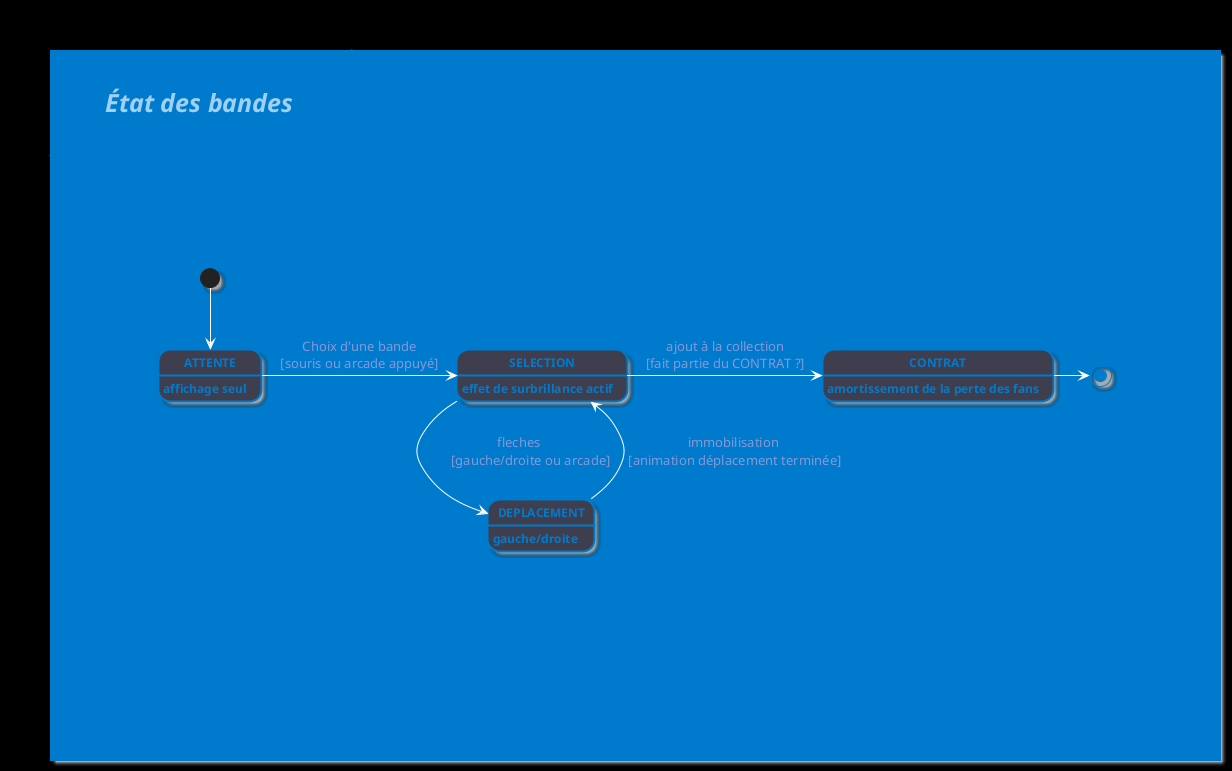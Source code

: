 @startuml "État des bandes"
' Définir le style global
skinparam {
    backgroundColor 000000
    ' #000000 = oui
    ' #007acc = oui
    ' 92cc00ff = non, donne blanc ou ignoré
    shadowing true
    ' oui
    FontName "Consolas"
    ArrowColor ffffffff
    ' #ffffffff
    ArrowFontColor 8598d6ff
    ' #8598d6ff
    StartColor ff02c4ff
    ' #ff02c4ff = non, ignoré ou noir
    EndColor ff02c4
    ' #ff02c4 = non, ignoré ou noir
}
' Style pour les states
skinparam state {
    BackgroundColor 3e3e4eff
    ' #3e3e4eff = non, ignoré ou blanc
    fontColor 007acc
    ' #007acc
    BorderThickness 2.0
    BorderColor 007acc
    ' #007acc
    FontName "Consolas"
    FontSize 12
    FontStyle bold
}
<style>
mainframe {
  LineColor #007acc
  ' #007acc
  LineThickness 2.0
  FontColor 9ed1f3ff
  ' #9ed1f3ff
  FontSize 25
  FontStyle italic
  ' non
  Margin 50
  ' non
  Padding 100
  ' non
  backgroundColor : #007acc
  ' 007acc = non, ignoré
  ' 000000ff = non, ignoré
  ' #000000 = non, ignoré
}
</style>
mainframe \n\t**État des bandes**\t\n

    state ATTENTE : affichage seul
    state SELECTION : effet de surbrillance actif
    state DEPLACEMENT : gauche/droite
    state CONTRAT : amortissement de la perte des fans

    [*] --> ATTENTE
    ATTENTE -> SELECTION : Choix d'une bande\n[souris ou arcade appuyé]
    SELECTION -> DEPLACEMENT : fleches\n\t[gauche/droite ou arcade]\t
    DEPLACEMENT --> SELECTION :immobilisation\n [animation déplacement terminée]
    SELECTION -> CONTRAT :ajout à la collection\n[fait partie du CONTRAT ?]
    CONTRAT -> [*] #007acc
@enduml

/'

git add .
git commit -m "test uml auto-export"
git fetch origin
git merge origin/main -m "merge avec le bot"
git push

'/